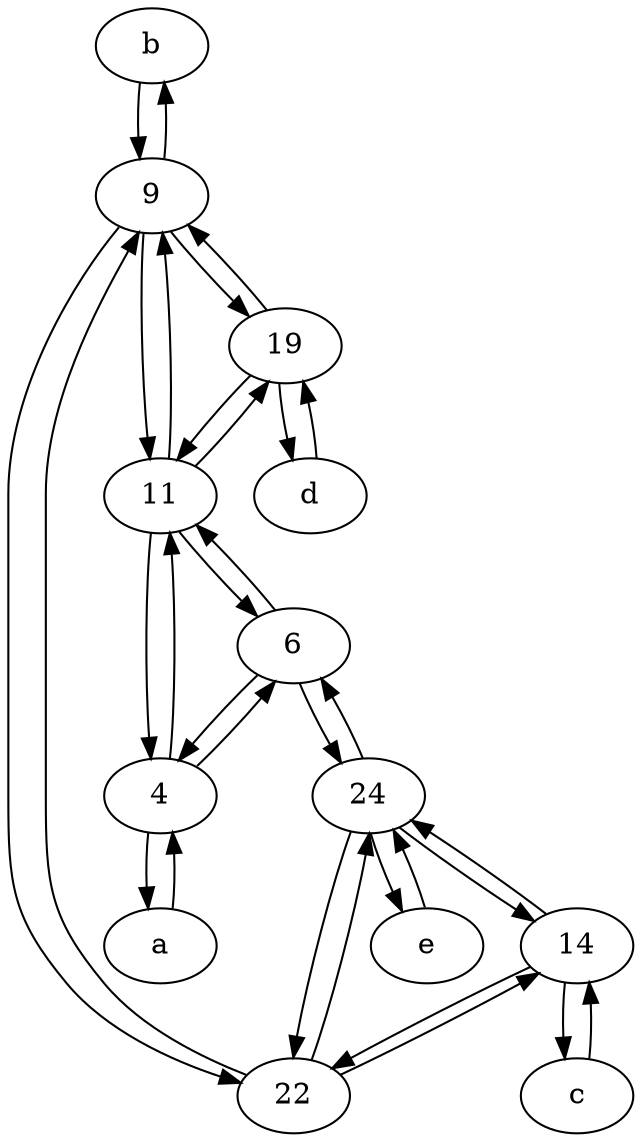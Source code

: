 digraph  {
	b [pos="50,20!"];
	24;
	6;
	9;
	11;
	e [pos="30,50!"];
	22;
	4;
	a [pos="40,10!"];
	c [pos="20,10!"];
	14;
	19;
	d [pos="20,30!"];
	19 -> d;
	9 -> 22;
	6 -> 4;
	24 -> 6;
	a -> 4;
	4 -> 6;
	14 -> c;
	14 -> 22;
	14 -> 24;
	b -> 9;
	24 -> 22;
	24 -> e;
	9 -> 19;
	19 -> 9;
	11 -> 9;
	19 -> 11;
	4 -> 11;
	4 -> a;
	11 -> 4;
	24 -> 14;
	6 -> 11;
	6 -> 24;
	22 -> 9;
	11 -> 6;
	22 -> 14;
	c -> 14;
	22 -> 24;
	d -> 19;
	9 -> b;
	9 -> 11;
	e -> 24;
	11 -> 19;

	}